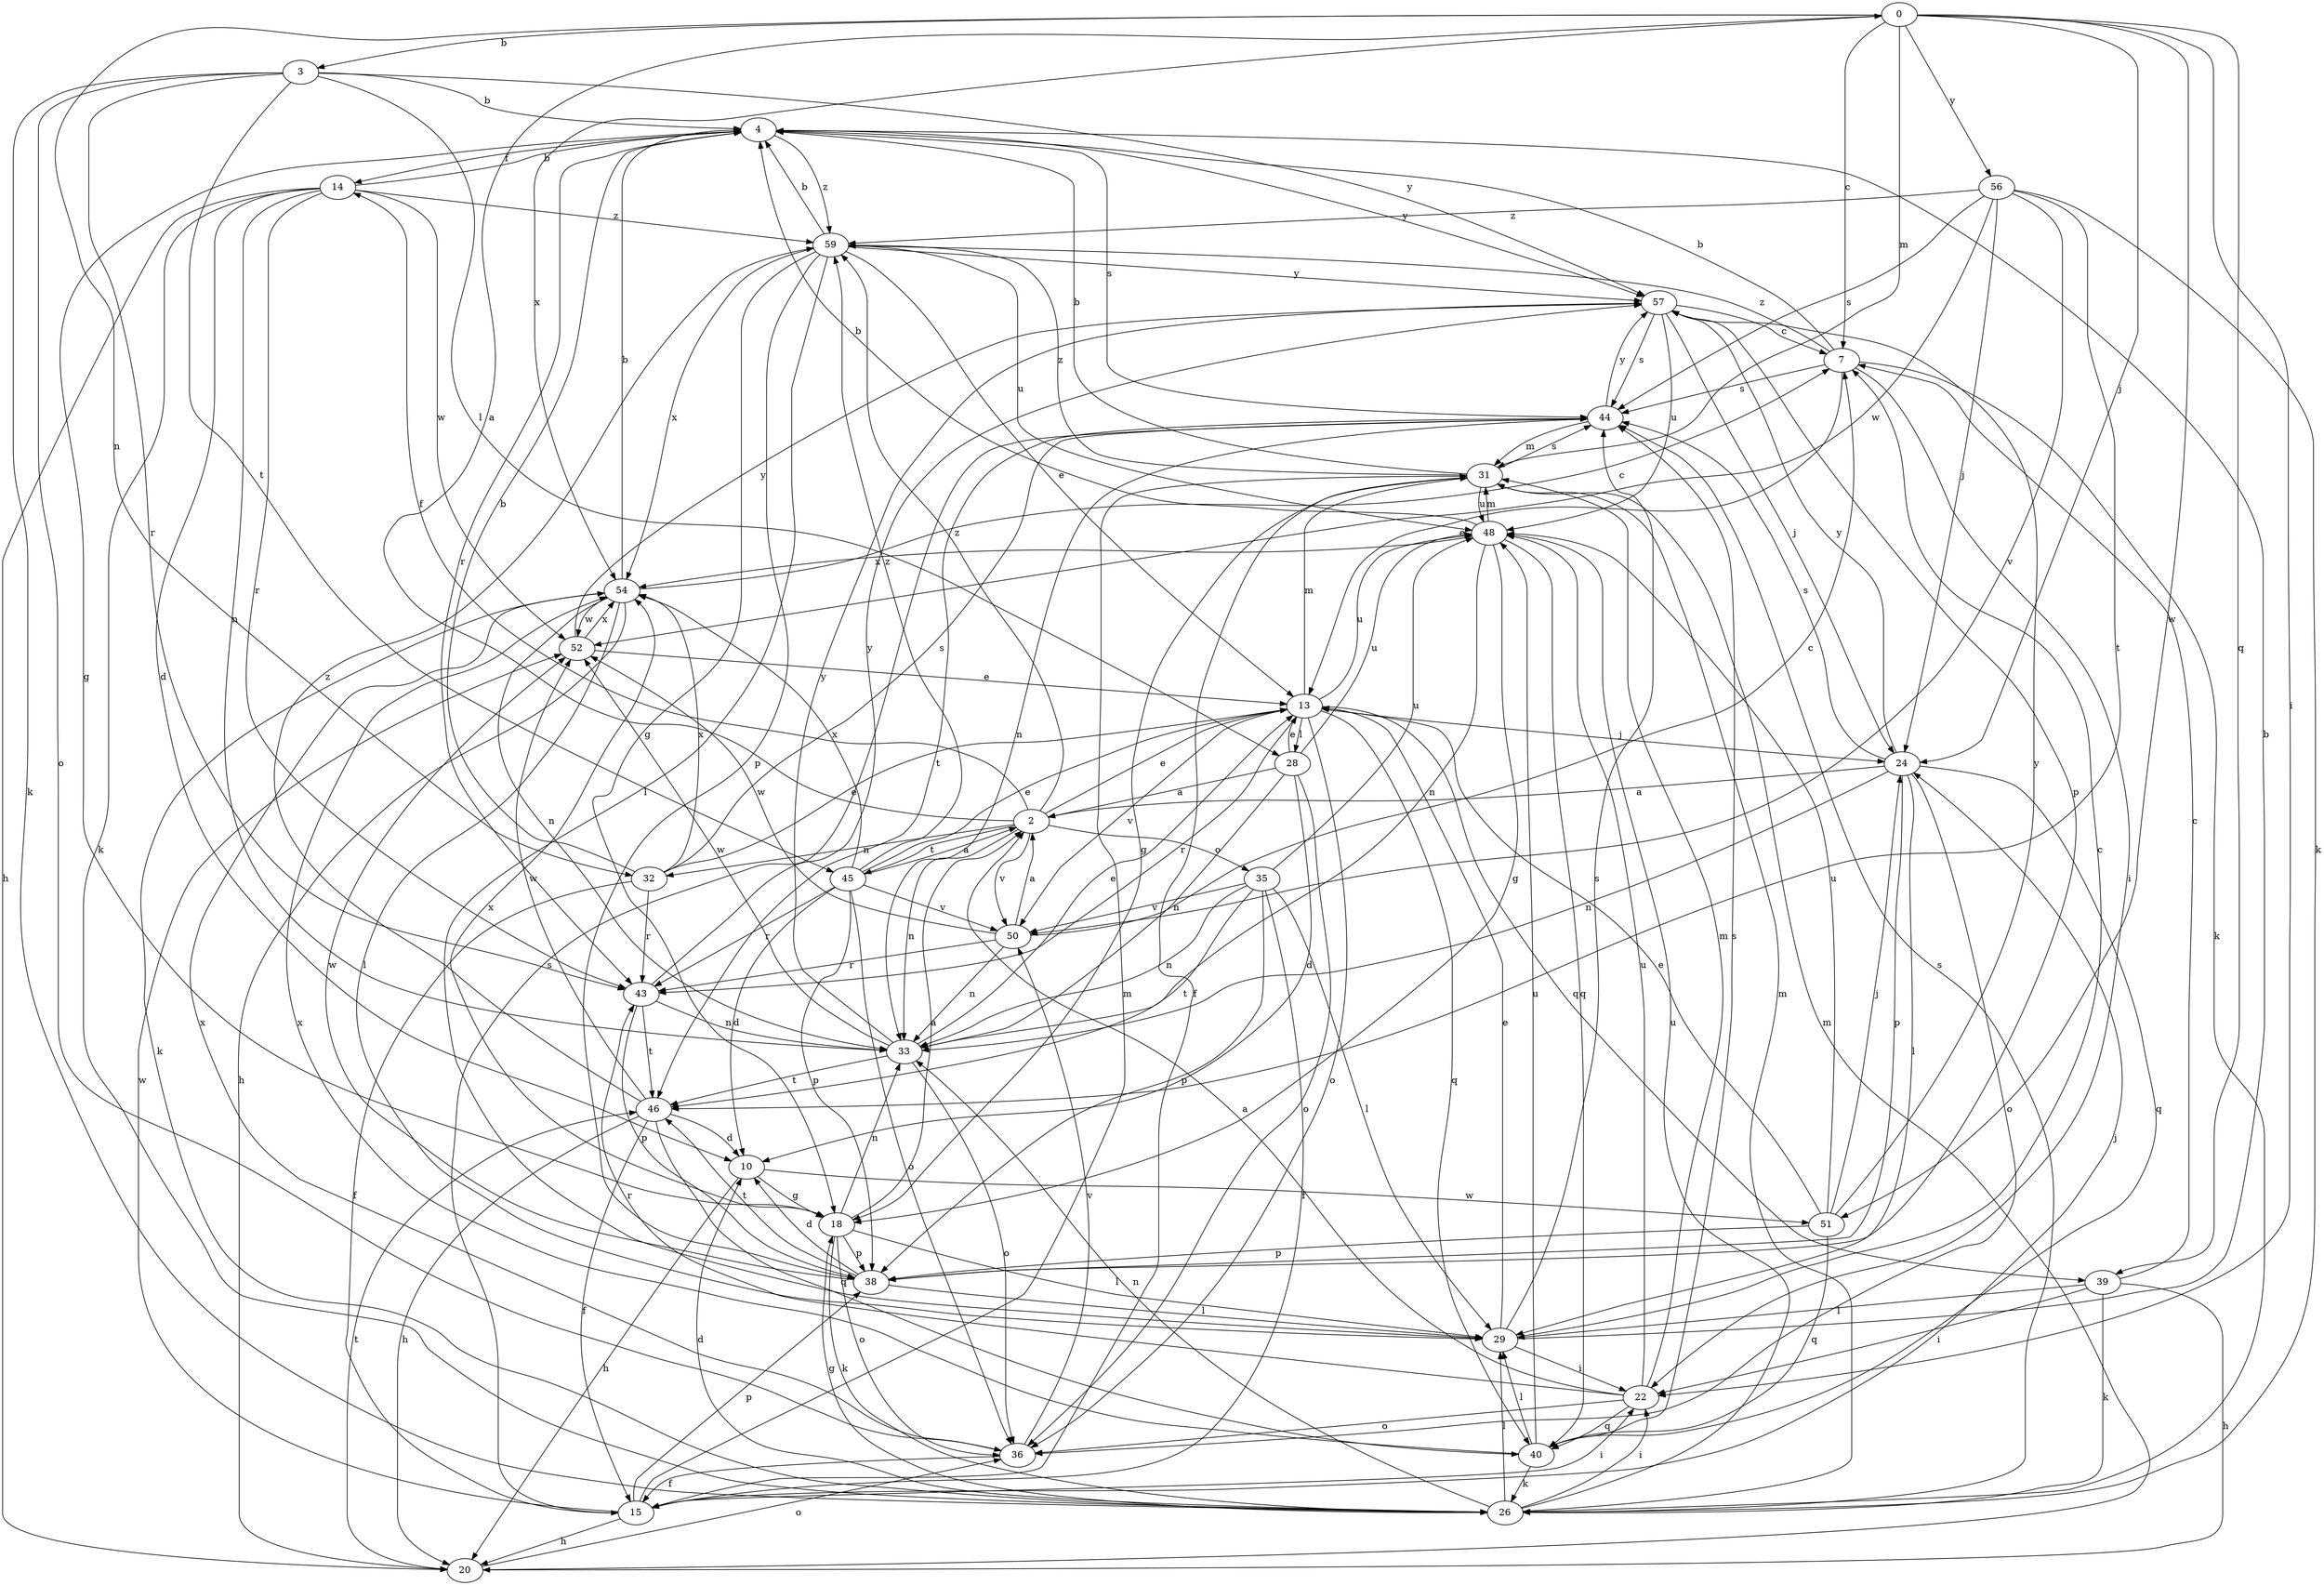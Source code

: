 strict digraph  {
0;
2;
3;
4;
7;
10;
13;
14;
15;
18;
20;
22;
24;
26;
28;
29;
31;
32;
33;
35;
36;
38;
39;
40;
43;
44;
45;
46;
48;
50;
51;
52;
54;
56;
57;
59;
0 -> 3  [label=b];
0 -> 7  [label=c];
0 -> 22  [label=i];
0 -> 24  [label=j];
0 -> 31  [label=m];
0 -> 32  [label=n];
0 -> 39  [label=q];
0 -> 51  [label=w];
0 -> 54  [label=x];
0 -> 56  [label=y];
2 -> 0  [label=a];
2 -> 13  [label=e];
2 -> 14  [label=f];
2 -> 32  [label=n];
2 -> 33  [label=n];
2 -> 35  [label=o];
2 -> 45  [label=t];
2 -> 50  [label=v];
2 -> 59  [label=z];
3 -> 4  [label=b];
3 -> 26  [label=k];
3 -> 28  [label=l];
3 -> 36  [label=o];
3 -> 43  [label=r];
3 -> 45  [label=t];
3 -> 57  [label=y];
4 -> 14  [label=f];
4 -> 18  [label=g];
4 -> 43  [label=r];
4 -> 44  [label=s];
4 -> 57  [label=y];
4 -> 59  [label=z];
7 -> 4  [label=b];
7 -> 13  [label=e];
7 -> 22  [label=i];
7 -> 26  [label=k];
7 -> 44  [label=s];
7 -> 59  [label=z];
10 -> 18  [label=g];
10 -> 20  [label=h];
10 -> 51  [label=w];
13 -> 24  [label=j];
13 -> 28  [label=l];
13 -> 31  [label=m];
13 -> 36  [label=o];
13 -> 39  [label=q];
13 -> 40  [label=q];
13 -> 43  [label=r];
13 -> 48  [label=u];
13 -> 50  [label=v];
14 -> 4  [label=b];
14 -> 10  [label=d];
14 -> 20  [label=h];
14 -> 26  [label=k];
14 -> 33  [label=n];
14 -> 43  [label=r];
14 -> 52  [label=w];
14 -> 59  [label=z];
15 -> 20  [label=h];
15 -> 22  [label=i];
15 -> 24  [label=j];
15 -> 31  [label=m];
15 -> 38  [label=p];
15 -> 44  [label=s];
15 -> 52  [label=w];
18 -> 2  [label=a];
18 -> 26  [label=k];
18 -> 29  [label=l];
18 -> 33  [label=n];
18 -> 36  [label=o];
18 -> 38  [label=p];
18 -> 54  [label=x];
20 -> 31  [label=m];
20 -> 36  [label=o];
20 -> 46  [label=t];
22 -> 2  [label=a];
22 -> 31  [label=m];
22 -> 36  [label=o];
22 -> 40  [label=q];
22 -> 43  [label=r];
22 -> 48  [label=u];
24 -> 2  [label=a];
24 -> 29  [label=l];
24 -> 33  [label=n];
24 -> 36  [label=o];
24 -> 38  [label=p];
24 -> 40  [label=q];
24 -> 44  [label=s];
24 -> 57  [label=y];
26 -> 10  [label=d];
26 -> 18  [label=g];
26 -> 22  [label=i];
26 -> 29  [label=l];
26 -> 31  [label=m];
26 -> 33  [label=n];
26 -> 44  [label=s];
26 -> 48  [label=u];
28 -> 2  [label=a];
28 -> 10  [label=d];
28 -> 13  [label=e];
28 -> 33  [label=n];
28 -> 36  [label=o];
28 -> 48  [label=u];
29 -> 4  [label=b];
29 -> 7  [label=c];
29 -> 13  [label=e];
29 -> 22  [label=i];
29 -> 44  [label=s];
31 -> 4  [label=b];
31 -> 15  [label=f];
31 -> 18  [label=g];
31 -> 44  [label=s];
31 -> 48  [label=u];
31 -> 59  [label=z];
32 -> 4  [label=b];
32 -> 13  [label=e];
32 -> 15  [label=f];
32 -> 43  [label=r];
32 -> 44  [label=s];
32 -> 54  [label=x];
33 -> 13  [label=e];
33 -> 36  [label=o];
33 -> 46  [label=t];
33 -> 52  [label=w];
33 -> 57  [label=y];
35 -> 15  [label=f];
35 -> 29  [label=l];
35 -> 33  [label=n];
35 -> 38  [label=p];
35 -> 46  [label=t];
35 -> 48  [label=u];
35 -> 50  [label=v];
36 -> 15  [label=f];
36 -> 50  [label=v];
36 -> 54  [label=x];
38 -> 10  [label=d];
38 -> 29  [label=l];
38 -> 46  [label=t];
38 -> 52  [label=w];
39 -> 7  [label=c];
39 -> 20  [label=h];
39 -> 22  [label=i];
39 -> 26  [label=k];
39 -> 29  [label=l];
40 -> 26  [label=k];
40 -> 29  [label=l];
40 -> 44  [label=s];
40 -> 48  [label=u];
40 -> 54  [label=x];
43 -> 33  [label=n];
43 -> 38  [label=p];
43 -> 46  [label=t];
43 -> 57  [label=y];
44 -> 31  [label=m];
44 -> 33  [label=n];
44 -> 46  [label=t];
44 -> 57  [label=y];
45 -> 2  [label=a];
45 -> 10  [label=d];
45 -> 13  [label=e];
45 -> 36  [label=o];
45 -> 38  [label=p];
45 -> 43  [label=r];
45 -> 50  [label=v];
45 -> 54  [label=x];
45 -> 59  [label=z];
46 -> 10  [label=d];
46 -> 15  [label=f];
46 -> 20  [label=h];
46 -> 40  [label=q];
46 -> 52  [label=w];
46 -> 59  [label=z];
48 -> 4  [label=b];
48 -> 18  [label=g];
48 -> 31  [label=m];
48 -> 33  [label=n];
48 -> 40  [label=q];
48 -> 54  [label=x];
50 -> 2  [label=a];
50 -> 7  [label=c];
50 -> 33  [label=n];
50 -> 43  [label=r];
50 -> 52  [label=w];
51 -> 13  [label=e];
51 -> 24  [label=j];
51 -> 38  [label=p];
51 -> 40  [label=q];
51 -> 48  [label=u];
51 -> 57  [label=y];
52 -> 13  [label=e];
52 -> 54  [label=x];
52 -> 57  [label=y];
54 -> 4  [label=b];
54 -> 7  [label=c];
54 -> 20  [label=h];
54 -> 26  [label=k];
54 -> 29  [label=l];
54 -> 33  [label=n];
54 -> 52  [label=w];
56 -> 24  [label=j];
56 -> 26  [label=k];
56 -> 44  [label=s];
56 -> 46  [label=t];
56 -> 50  [label=v];
56 -> 52  [label=w];
56 -> 59  [label=z];
57 -> 7  [label=c];
57 -> 24  [label=j];
57 -> 38  [label=p];
57 -> 44  [label=s];
57 -> 48  [label=u];
59 -> 4  [label=b];
59 -> 13  [label=e];
59 -> 18  [label=g];
59 -> 29  [label=l];
59 -> 38  [label=p];
59 -> 48  [label=u];
59 -> 54  [label=x];
59 -> 57  [label=y];
}
